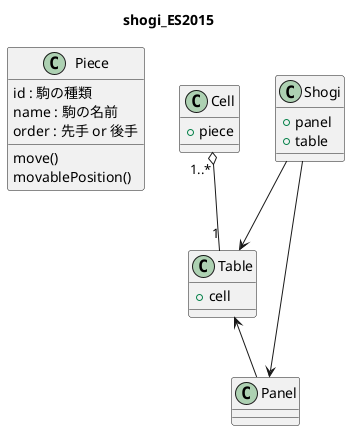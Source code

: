 @startuml

title shogi_ES2015

class Piece {
  id : 駒の種類
  name : 駒の名前
  order : 先手 or 後手
  move()
  movablePosition()
}

class Cell {
  +piece
}

class Table {
  +cell
}

class Panel {

}

class Shogi {
  +panel
  +table
}

Cell "1..*" o-- "1" Table
Table <-- Panel
Shogi --> Panel
Shogi --> Table

@enduml
